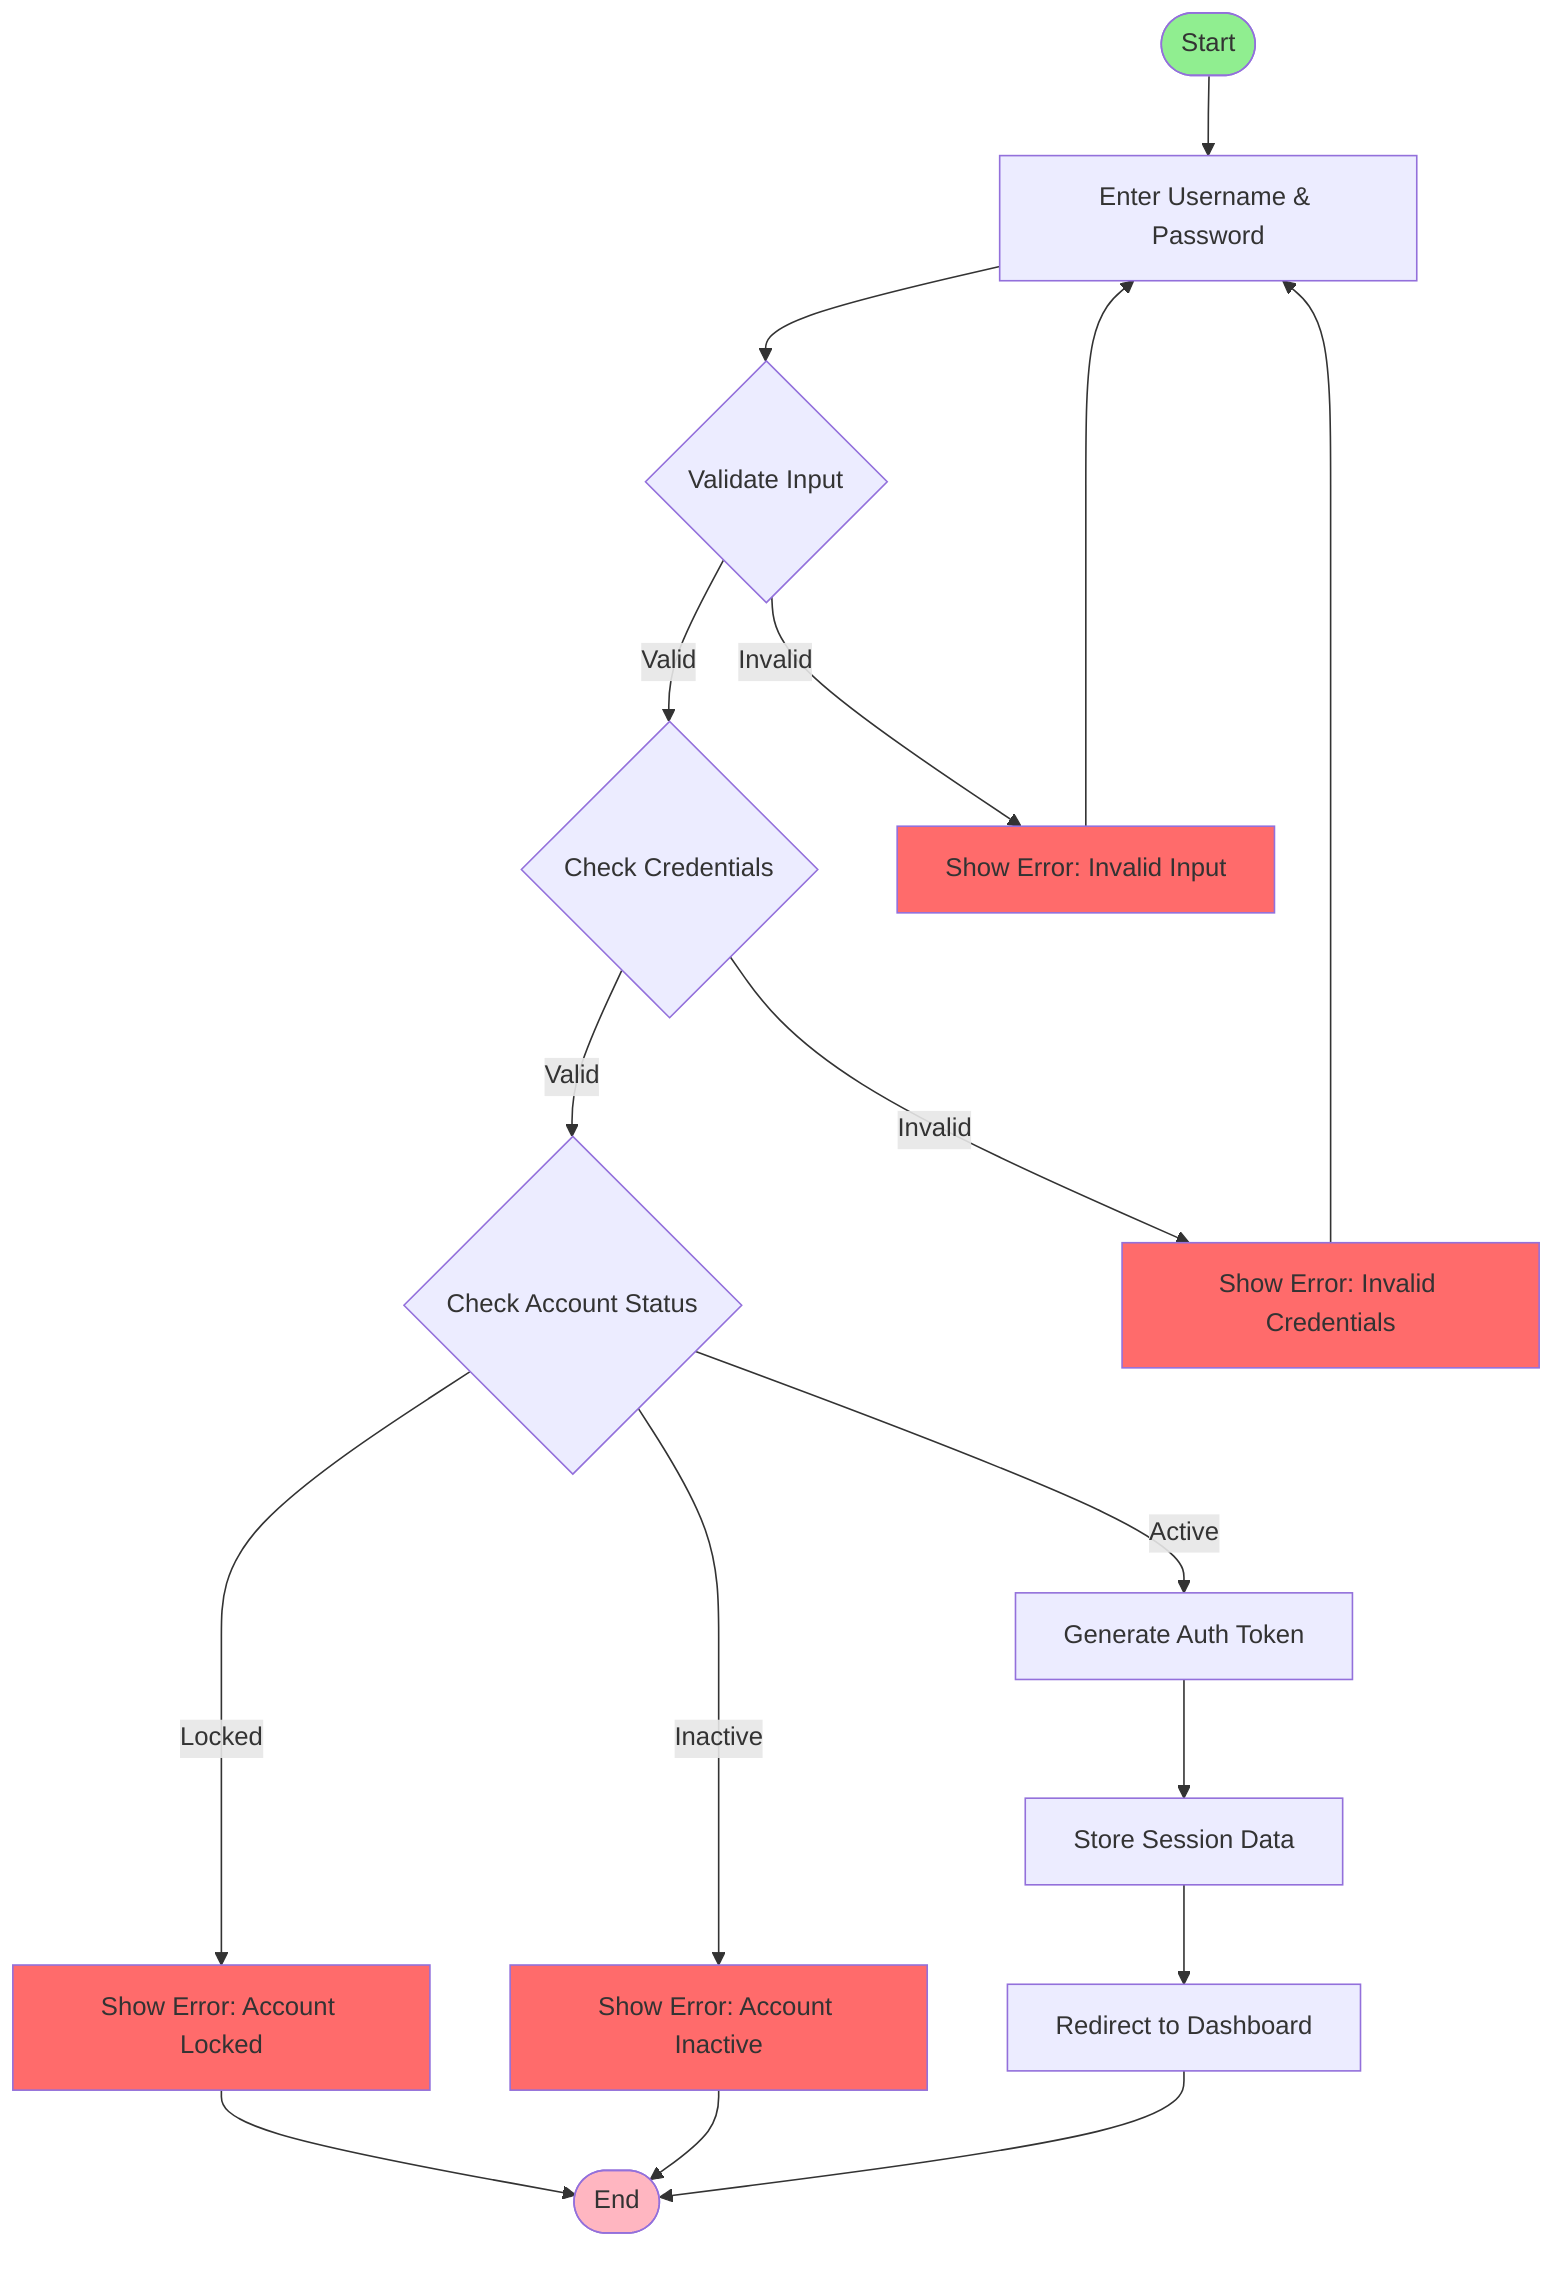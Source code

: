 flowchart TD
    Start([Start]) --> EnterCredentials[Enter Username & Password]
    EnterCredentials --> ValidateInput{Validate Input}
    
    ValidateInput -->|Valid| CheckCredentials{Check Credentials}
    ValidateInput -->|Invalid| ShowError1[Show Error: Invalid Input]
    
    ShowError1 --> EnterCredentials
    
    CheckCredentials -->|Valid| CheckAccountStatus{Check Account Status}
    CheckCredentials -->|Invalid| ShowError2[Show Error: Invalid Credentials]
    
    ShowError2 --> EnterCredentials
    
    CheckAccountStatus -->|Active| GenerateToken[Generate Auth Token]
    CheckAccountStatus -->|Locked| ShowError3[Show Error: Account Locked]
    CheckAccountStatus -->|Inactive| ShowError4[Show Error: Account Inactive]
    
    ShowError3 --> End([End])
    ShowError4 --> End
    
    GenerateToken --> StoreSession[Store Session Data]
    StoreSession --> RedirectDashboard[Redirect to Dashboard]
    RedirectDashboard --> End

    style Start fill:#90EE90
    style End fill:#FFB6C1
    style ShowError1 fill:#FF6B6B
    style ShowError2 fill:#FF6B6B
    style ShowError3 fill:#FF6B6B
    style ShowError4 fill:#FF6B6B